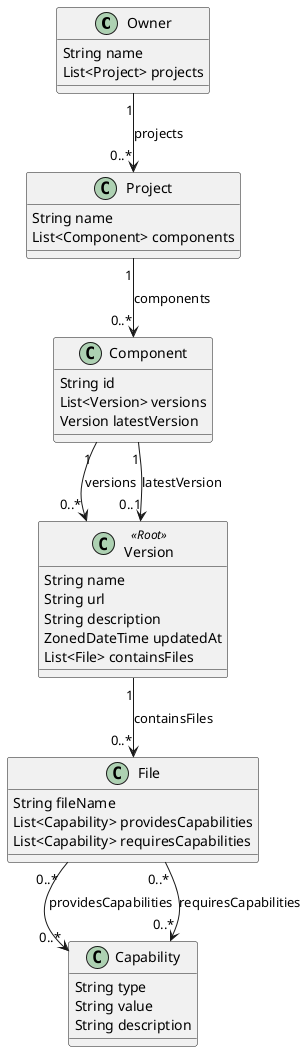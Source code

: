 @startuml
'!pragma layout smetana

class Owner {
  String name
  List<Project> projects
}

class Project {
  String name
  List<Component> components
}

class Component {
  String id
  List<Version> versions
  Version latestVersion
}

class Version <<Root>> {
  String name
  String url
  String description
  ZonedDateTime updatedAt
  List<File> containsFiles
}

class File {
  String fileName
  List<Capability> providesCapabilities
  List<Capability> requiresCapabilities
}

class Capability {
  String type
  String value
  String description
}

Owner        "1" --> "0..*" Project : projects
Project      "1" --> "0..*" Component : components
Component    "1" --> "0..*" Version : versions
Component    "1" --> "0..1" Version : latestVersion
Version      "1" --> "0..*" File : containsFiles
File      "0..*" --> "0..*" Capability : providesCapabilities
File      "0..*" --> "0..*" Capability : requiresCapabilities

@enduml
